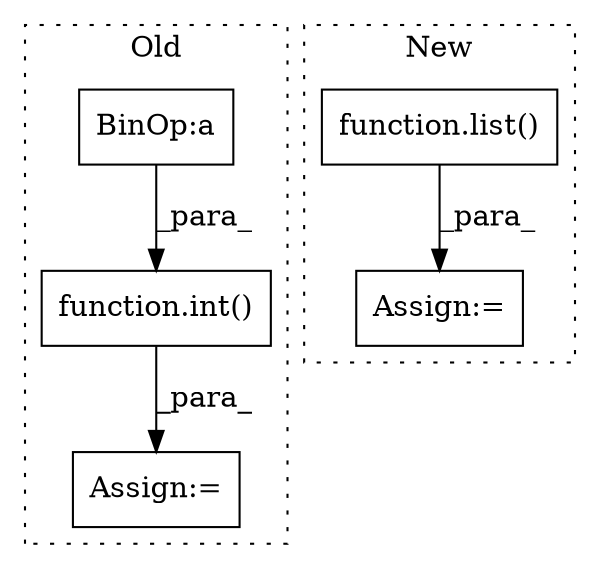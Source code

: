 digraph G {
subgraph cluster0 {
1 [label="function.int()" a="75" s="3060,3097" l="4,1" shape="box"];
3 [label="Assign:=" a="68" s="3057" l="3" shape="box"];
5 [label="BinOp:a" a="82" s="3083" l="1" shape="box"];
label = "Old";
style="dotted";
}
subgraph cluster1 {
2 [label="function.list()" a="75" s="4229,4275" l="5,1" shape="box"];
4 [label="Assign:=" a="68" s="4226" l="3" shape="box"];
label = "New";
style="dotted";
}
1 -> 3 [label="_para_"];
2 -> 4 [label="_para_"];
5 -> 1 [label="_para_"];
}